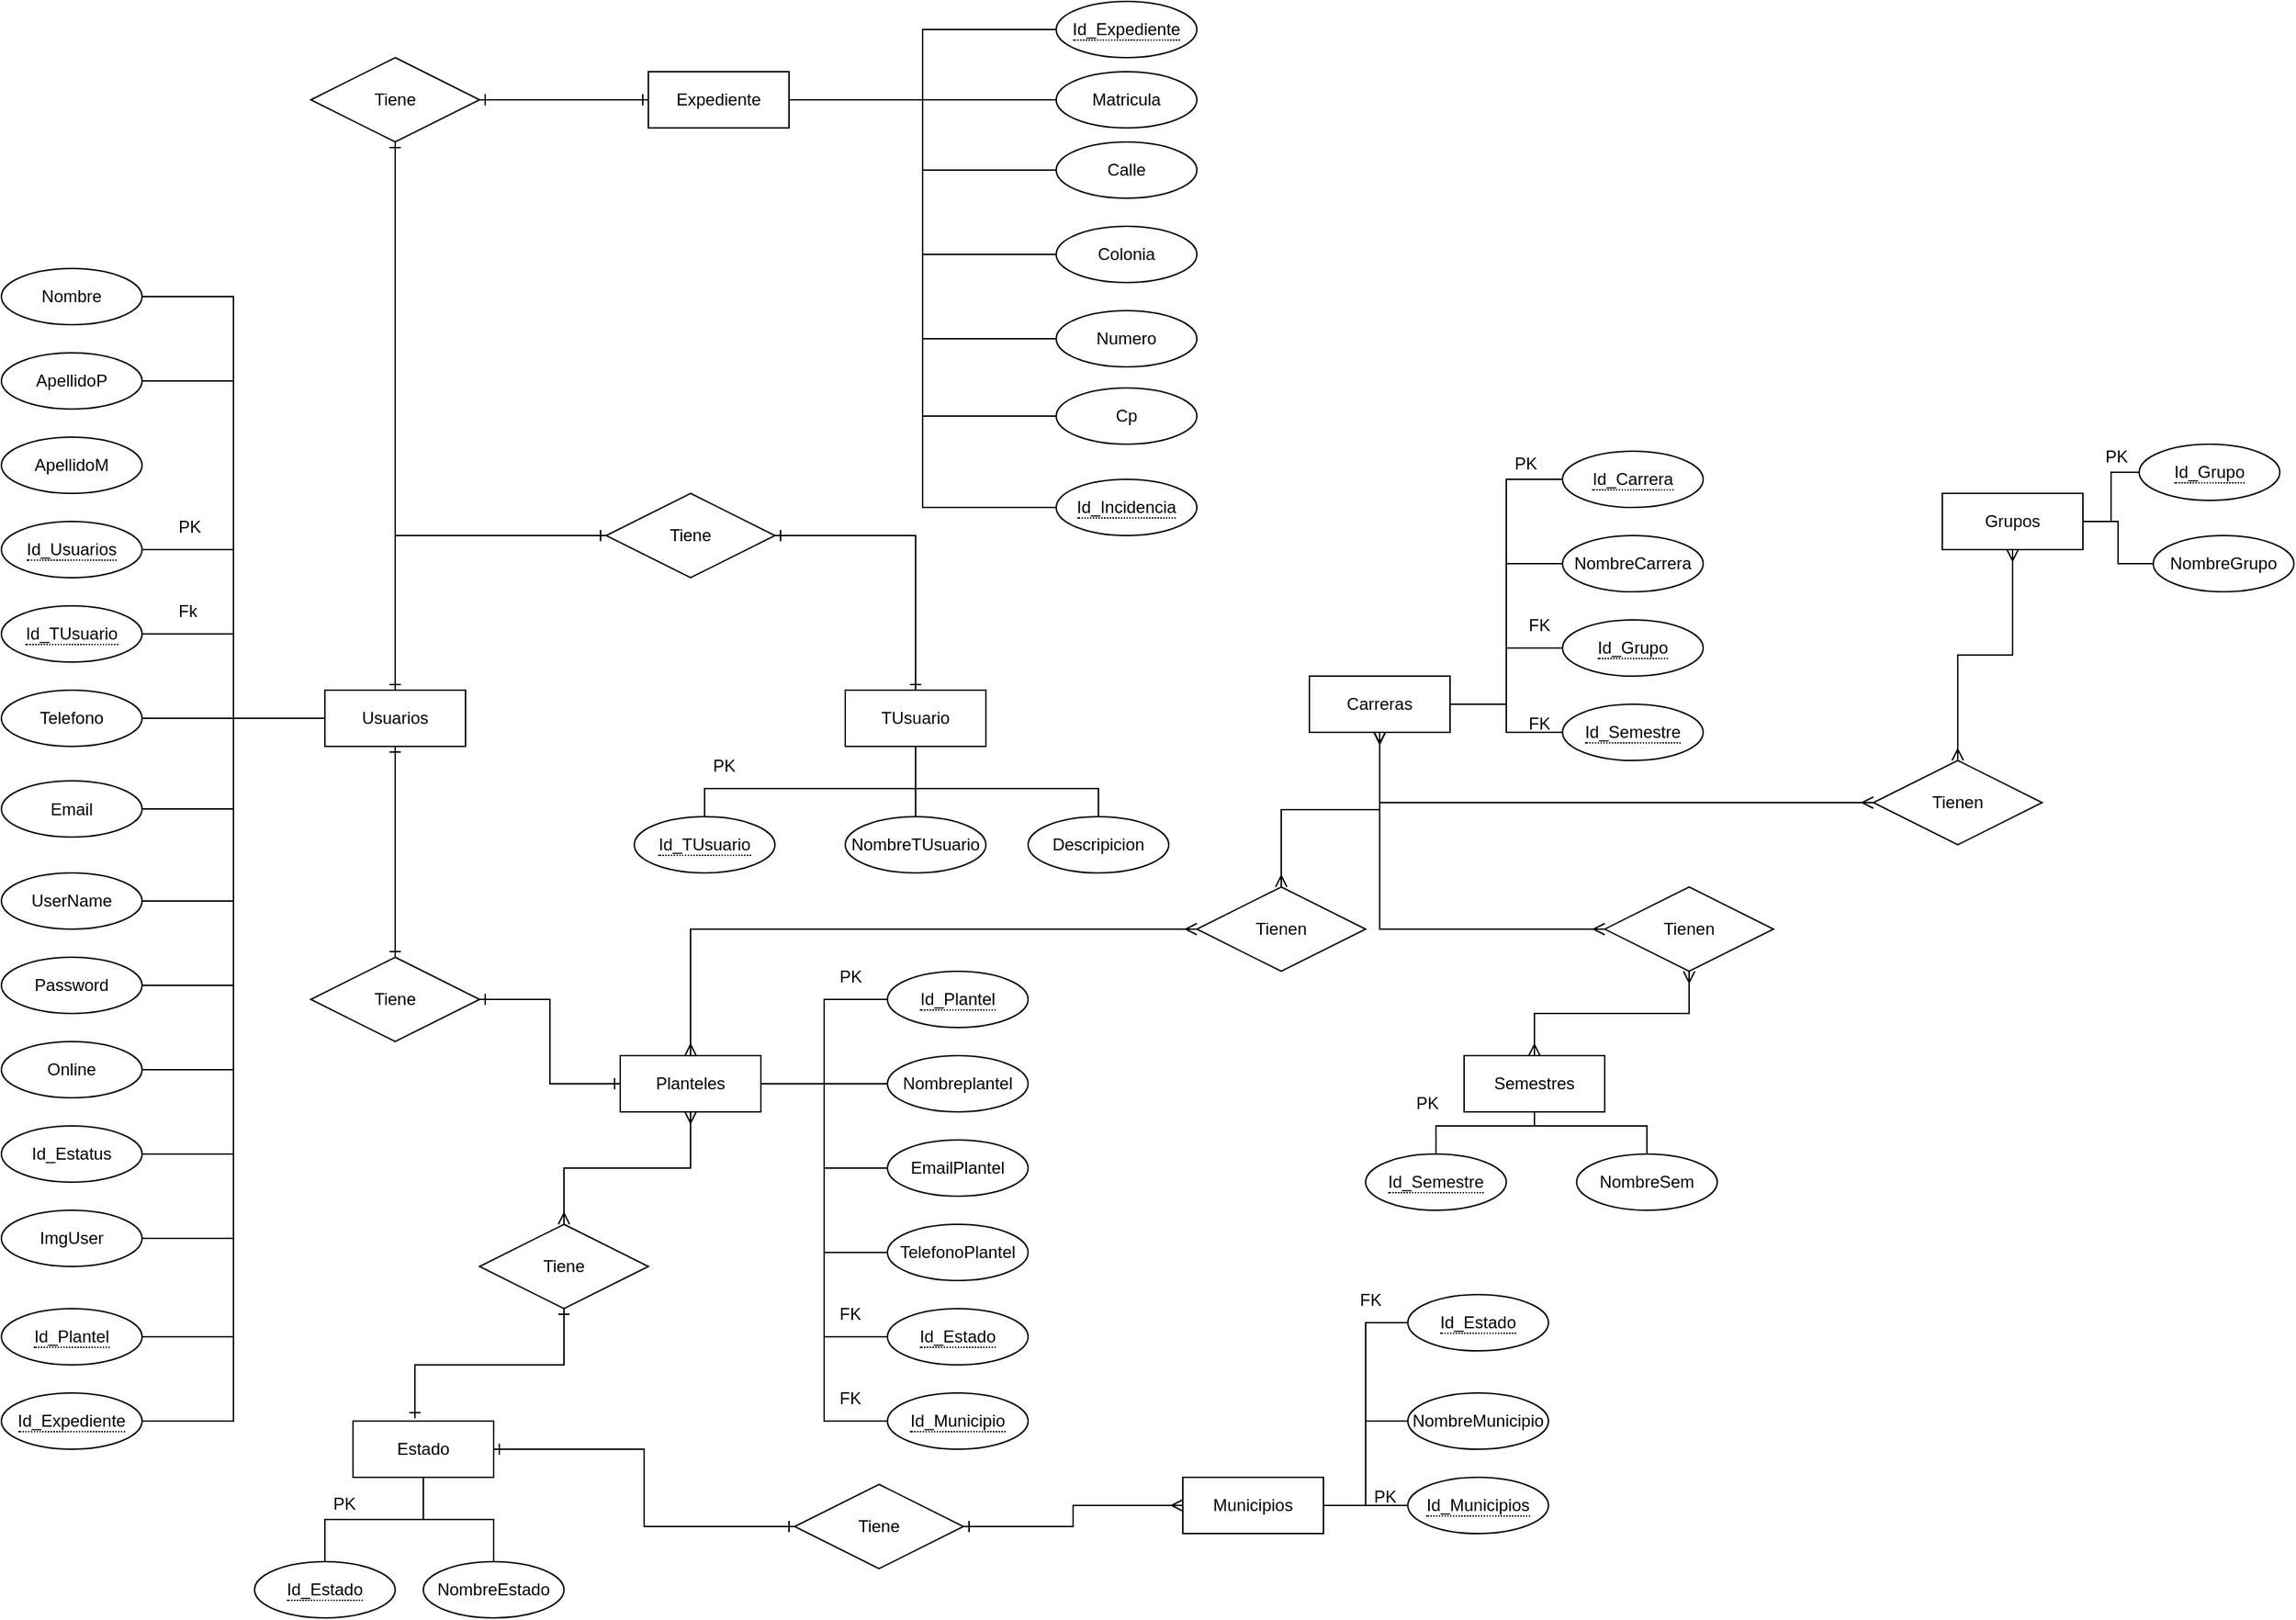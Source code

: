 <mxfile version="22.0.2" type="github">
  <diagram name="Página-1" id="DIDN5U538hsmvt93PT5t">
    <mxGraphModel dx="2261" dy="704" grid="1" gridSize="10" guides="1" tooltips="1" connect="1" arrows="1" fold="1" page="1" pageScale="1" pageWidth="827" pageHeight="1169" math="0" shadow="0">
      <root>
        <mxCell id="0" />
        <mxCell id="1" parent="0" />
        <mxCell id="MHyRO_CBDMnhwAzOUelk-1" value="Usuarios" style="whiteSpace=wrap;html=1;align=center;" vertex="1" parent="1">
          <mxGeometry x="80" y="500" width="100" height="40" as="geometry" />
        </mxCell>
        <mxCell id="MHyRO_CBDMnhwAzOUelk-15" style="edgeStyle=orthogonalEdgeStyle;rounded=0;orthogonalLoop=1;jettySize=auto;html=1;entryX=0;entryY=0.5;entryDx=0;entryDy=0;endArrow=none;endFill=0;" edge="1" parent="1" source="MHyRO_CBDMnhwAzOUelk-3" target="MHyRO_CBDMnhwAzOUelk-1">
          <mxGeometry relative="1" as="geometry" />
        </mxCell>
        <mxCell id="MHyRO_CBDMnhwAzOUelk-3" value="&lt;span style=&quot;border-bottom: 1px dotted&quot;&gt;Id_Usuarios&lt;/span&gt;" style="ellipse;whiteSpace=wrap;html=1;align=center;" vertex="1" parent="1">
          <mxGeometry x="-150" y="380" width="100" height="40" as="geometry" />
        </mxCell>
        <mxCell id="MHyRO_CBDMnhwAzOUelk-19" style="edgeStyle=orthogonalEdgeStyle;rounded=0;orthogonalLoop=1;jettySize=auto;html=1;entryX=0;entryY=0.5;entryDx=0;entryDy=0;endArrow=none;endFill=0;" edge="1" parent="1" source="MHyRO_CBDMnhwAzOUelk-4" target="MHyRO_CBDMnhwAzOUelk-1">
          <mxGeometry relative="1" as="geometry" />
        </mxCell>
        <mxCell id="MHyRO_CBDMnhwAzOUelk-4" value="Nombre" style="ellipse;whiteSpace=wrap;html=1;align=center;" vertex="1" parent="1">
          <mxGeometry x="-150" y="200" width="100" height="40" as="geometry" />
        </mxCell>
        <mxCell id="MHyRO_CBDMnhwAzOUelk-20" style="edgeStyle=orthogonalEdgeStyle;rounded=0;orthogonalLoop=1;jettySize=auto;html=1;entryX=0;entryY=0.5;entryDx=0;entryDy=0;endArrow=none;endFill=0;" edge="1" parent="1" source="MHyRO_CBDMnhwAzOUelk-5" target="MHyRO_CBDMnhwAzOUelk-1">
          <mxGeometry relative="1" as="geometry" />
        </mxCell>
        <mxCell id="MHyRO_CBDMnhwAzOUelk-5" value="ApellidoP" style="ellipse;whiteSpace=wrap;html=1;align=center;" vertex="1" parent="1">
          <mxGeometry x="-150" y="260" width="100" height="40" as="geometry" />
        </mxCell>
        <mxCell id="MHyRO_CBDMnhwAzOUelk-6" value="ApellidoM" style="ellipse;whiteSpace=wrap;html=1;align=center;" vertex="1" parent="1">
          <mxGeometry x="-150" y="320" width="100" height="40" as="geometry" />
        </mxCell>
        <mxCell id="MHyRO_CBDMnhwAzOUelk-17" style="edgeStyle=orthogonalEdgeStyle;rounded=0;orthogonalLoop=1;jettySize=auto;html=1;entryX=0;entryY=0.5;entryDx=0;entryDy=0;endArrow=none;endFill=0;" edge="1" parent="1" source="MHyRO_CBDMnhwAzOUelk-7" target="MHyRO_CBDMnhwAzOUelk-1">
          <mxGeometry relative="1" as="geometry" />
        </mxCell>
        <mxCell id="MHyRO_CBDMnhwAzOUelk-7" value="&lt;span style=&quot;border-bottom: 1px dotted&quot;&gt;Id_TUsuario&lt;/span&gt;" style="ellipse;whiteSpace=wrap;html=1;align=center;" vertex="1" parent="1">
          <mxGeometry x="-150" y="440" width="100" height="40" as="geometry" />
        </mxCell>
        <mxCell id="MHyRO_CBDMnhwAzOUelk-8" value="Telefono" style="ellipse;whiteSpace=wrap;html=1;align=center;" vertex="1" parent="1">
          <mxGeometry x="-150" y="500" width="100" height="40" as="geometry" />
        </mxCell>
        <mxCell id="MHyRO_CBDMnhwAzOUelk-22" style="edgeStyle=orthogonalEdgeStyle;rounded=0;orthogonalLoop=1;jettySize=auto;html=1;entryX=0;entryY=0.5;entryDx=0;entryDy=0;endArrow=none;endFill=0;" edge="1" parent="1" source="MHyRO_CBDMnhwAzOUelk-9" target="MHyRO_CBDMnhwAzOUelk-1">
          <mxGeometry relative="1" as="geometry" />
        </mxCell>
        <mxCell id="MHyRO_CBDMnhwAzOUelk-9" value="Email" style="ellipse;whiteSpace=wrap;html=1;align=center;" vertex="1" parent="1">
          <mxGeometry x="-150" y="564.5" width="100" height="40" as="geometry" />
        </mxCell>
        <mxCell id="MHyRO_CBDMnhwAzOUelk-24" style="edgeStyle=orthogonalEdgeStyle;rounded=0;orthogonalLoop=1;jettySize=auto;html=1;entryX=0;entryY=0.5;entryDx=0;entryDy=0;endArrow=none;endFill=0;" edge="1" parent="1" source="MHyRO_CBDMnhwAzOUelk-10" target="MHyRO_CBDMnhwAzOUelk-1">
          <mxGeometry relative="1" as="geometry" />
        </mxCell>
        <mxCell id="MHyRO_CBDMnhwAzOUelk-10" value="UserName" style="ellipse;whiteSpace=wrap;html=1;align=center;" vertex="1" parent="1">
          <mxGeometry x="-150" y="630" width="100" height="40" as="geometry" />
        </mxCell>
        <mxCell id="MHyRO_CBDMnhwAzOUelk-25" style="edgeStyle=orthogonalEdgeStyle;rounded=0;orthogonalLoop=1;jettySize=auto;html=1;entryX=0;entryY=0.5;entryDx=0;entryDy=0;endArrow=none;endFill=0;" edge="1" parent="1" source="MHyRO_CBDMnhwAzOUelk-11" target="MHyRO_CBDMnhwAzOUelk-1">
          <mxGeometry relative="1" as="geometry" />
        </mxCell>
        <mxCell id="MHyRO_CBDMnhwAzOUelk-11" value="Password" style="ellipse;whiteSpace=wrap;html=1;align=center;" vertex="1" parent="1">
          <mxGeometry x="-150" y="690" width="100" height="40" as="geometry" />
        </mxCell>
        <mxCell id="MHyRO_CBDMnhwAzOUelk-26" style="edgeStyle=orthogonalEdgeStyle;rounded=0;orthogonalLoop=1;jettySize=auto;html=1;entryX=0;entryY=0.5;entryDx=0;entryDy=0;endArrow=none;endFill=0;" edge="1" parent="1" source="MHyRO_CBDMnhwAzOUelk-12" target="MHyRO_CBDMnhwAzOUelk-1">
          <mxGeometry relative="1" as="geometry" />
        </mxCell>
        <mxCell id="MHyRO_CBDMnhwAzOUelk-12" value="Online" style="ellipse;whiteSpace=wrap;html=1;align=center;" vertex="1" parent="1">
          <mxGeometry x="-150" y="750" width="100" height="40" as="geometry" />
        </mxCell>
        <mxCell id="MHyRO_CBDMnhwAzOUelk-27" style="edgeStyle=orthogonalEdgeStyle;rounded=0;orthogonalLoop=1;jettySize=auto;html=1;entryX=0;entryY=0.5;entryDx=0;entryDy=0;endArrow=none;endFill=0;" edge="1" parent="1" source="MHyRO_CBDMnhwAzOUelk-13" target="MHyRO_CBDMnhwAzOUelk-1">
          <mxGeometry relative="1" as="geometry" />
        </mxCell>
        <mxCell id="MHyRO_CBDMnhwAzOUelk-13" value="Id_Estatus" style="ellipse;whiteSpace=wrap;html=1;align=center;" vertex="1" parent="1">
          <mxGeometry x="-150" y="810" width="100" height="40" as="geometry" />
        </mxCell>
        <mxCell id="MHyRO_CBDMnhwAzOUelk-29" style="edgeStyle=orthogonalEdgeStyle;rounded=0;orthogonalLoop=1;jettySize=auto;html=1;entryX=0;entryY=0.5;entryDx=0;entryDy=0;endArrow=none;endFill=0;" edge="1" parent="1" source="MHyRO_CBDMnhwAzOUelk-14" target="MHyRO_CBDMnhwAzOUelk-1">
          <mxGeometry relative="1" as="geometry" />
        </mxCell>
        <mxCell id="MHyRO_CBDMnhwAzOUelk-14" value="ImgUser" style="ellipse;whiteSpace=wrap;html=1;align=center;" vertex="1" parent="1">
          <mxGeometry x="-150" y="870" width="100" height="40" as="geometry" />
        </mxCell>
        <mxCell id="MHyRO_CBDMnhwAzOUelk-16" value="PK" style="text;strokeColor=none;fillColor=none;spacingLeft=4;spacingRight=4;overflow=hidden;rotatable=0;points=[[0,0.5],[1,0.5]];portConstraint=eastwest;fontSize=12;whiteSpace=wrap;html=1;" vertex="1" parent="1">
          <mxGeometry x="-30" y="370" width="40" height="30" as="geometry" />
        </mxCell>
        <mxCell id="MHyRO_CBDMnhwAzOUelk-18" value="Fk" style="text;strokeColor=none;fillColor=none;spacingLeft=4;spacingRight=4;overflow=hidden;rotatable=0;points=[[0,0.5],[1,0.5]];portConstraint=eastwest;fontSize=12;whiteSpace=wrap;html=1;" vertex="1" parent="1">
          <mxGeometry x="-30" y="430" width="40" height="30" as="geometry" />
        </mxCell>
        <mxCell id="MHyRO_CBDMnhwAzOUelk-21" style="edgeStyle=orthogonalEdgeStyle;rounded=0;orthogonalLoop=1;jettySize=auto;html=1;entryX=-0.06;entryY=0.5;entryDx=0;entryDy=0;entryPerimeter=0;endArrow=none;endFill=0;" edge="1" parent="1" source="MHyRO_CBDMnhwAzOUelk-8" target="MHyRO_CBDMnhwAzOUelk-1">
          <mxGeometry relative="1" as="geometry" />
        </mxCell>
        <mxCell id="MHyRO_CBDMnhwAzOUelk-30" value="TUsuario" style="whiteSpace=wrap;html=1;align=center;" vertex="1" parent="1">
          <mxGeometry x="450" y="500" width="100" height="40" as="geometry" />
        </mxCell>
        <mxCell id="MHyRO_CBDMnhwAzOUelk-36" style="edgeStyle=orthogonalEdgeStyle;rounded=0;orthogonalLoop=1;jettySize=auto;html=1;entryX=0.5;entryY=1;entryDx=0;entryDy=0;endArrow=none;endFill=0;" edge="1" parent="1" source="MHyRO_CBDMnhwAzOUelk-31" target="MHyRO_CBDMnhwAzOUelk-30">
          <mxGeometry relative="1" as="geometry">
            <Array as="points">
              <mxPoint x="350" y="570" />
              <mxPoint x="500" y="570" />
            </Array>
          </mxGeometry>
        </mxCell>
        <mxCell id="MHyRO_CBDMnhwAzOUelk-31" value="&lt;span style=&quot;border-bottom: 1px dotted&quot;&gt;Id_TUsuario&lt;/span&gt;" style="ellipse;whiteSpace=wrap;html=1;align=center;" vertex="1" parent="1">
          <mxGeometry x="300" y="590" width="100" height="40" as="geometry" />
        </mxCell>
        <mxCell id="MHyRO_CBDMnhwAzOUelk-37" style="edgeStyle=orthogonalEdgeStyle;rounded=0;orthogonalLoop=1;jettySize=auto;html=1;entryX=0.5;entryY=1;entryDx=0;entryDy=0;endArrow=none;endFill=0;" edge="1" parent="1" source="MHyRO_CBDMnhwAzOUelk-34" target="MHyRO_CBDMnhwAzOUelk-30">
          <mxGeometry relative="1" as="geometry" />
        </mxCell>
        <mxCell id="MHyRO_CBDMnhwAzOUelk-34" value="NombreTUsuario" style="ellipse;whiteSpace=wrap;html=1;align=center;" vertex="1" parent="1">
          <mxGeometry x="450" y="590" width="100" height="40" as="geometry" />
        </mxCell>
        <mxCell id="MHyRO_CBDMnhwAzOUelk-38" style="edgeStyle=orthogonalEdgeStyle;rounded=0;orthogonalLoop=1;jettySize=auto;html=1;entryX=0.5;entryY=1;entryDx=0;entryDy=0;endArrow=none;endFill=0;" edge="1" parent="1" source="MHyRO_CBDMnhwAzOUelk-35" target="MHyRO_CBDMnhwAzOUelk-30">
          <mxGeometry relative="1" as="geometry">
            <Array as="points">
              <mxPoint x="630" y="570" />
              <mxPoint x="500" y="570" />
            </Array>
          </mxGeometry>
        </mxCell>
        <mxCell id="MHyRO_CBDMnhwAzOUelk-35" value="Descripicion" style="ellipse;whiteSpace=wrap;html=1;align=center;" vertex="1" parent="1">
          <mxGeometry x="580" y="590" width="100" height="40" as="geometry" />
        </mxCell>
        <mxCell id="MHyRO_CBDMnhwAzOUelk-40" style="edgeStyle=orthogonalEdgeStyle;rounded=0;orthogonalLoop=1;jettySize=auto;html=1;entryX=0.5;entryY=0;entryDx=0;entryDy=0;endArrow=ERone;endFill=0;startArrow=ERone;startFill=0;" edge="1" parent="1" source="MHyRO_CBDMnhwAzOUelk-39" target="MHyRO_CBDMnhwAzOUelk-1">
          <mxGeometry relative="1" as="geometry" />
        </mxCell>
        <mxCell id="MHyRO_CBDMnhwAzOUelk-42" style="edgeStyle=orthogonalEdgeStyle;rounded=0;orthogonalLoop=1;jettySize=auto;html=1;entryX=0.5;entryY=0;entryDx=0;entryDy=0;endArrow=ERone;endFill=0;startArrow=ERone;startFill=0;" edge="1" parent="1" source="MHyRO_CBDMnhwAzOUelk-39" target="MHyRO_CBDMnhwAzOUelk-30">
          <mxGeometry relative="1" as="geometry" />
        </mxCell>
        <mxCell id="MHyRO_CBDMnhwAzOUelk-39" value="Tiene" style="shape=rhombus;perimeter=rhombusPerimeter;whiteSpace=wrap;html=1;align=center;" vertex="1" parent="1">
          <mxGeometry x="280" y="360" width="120" height="60" as="geometry" />
        </mxCell>
        <mxCell id="MHyRO_CBDMnhwAzOUelk-45" style="edgeStyle=orthogonalEdgeStyle;rounded=0;orthogonalLoop=1;jettySize=auto;html=1;entryX=0;entryY=0.5;entryDx=0;entryDy=0;endArrow=none;endFill=0;" edge="1" parent="1" source="MHyRO_CBDMnhwAzOUelk-44" target="MHyRO_CBDMnhwAzOUelk-1">
          <mxGeometry relative="1" as="geometry" />
        </mxCell>
        <mxCell id="MHyRO_CBDMnhwAzOUelk-44" value="&lt;span style=&quot;border-bottom: 1px dotted&quot;&gt;Id_Plantel&lt;/span&gt;" style="ellipse;whiteSpace=wrap;html=1;align=center;" vertex="1" parent="1">
          <mxGeometry x="-150" y="940" width="100" height="40" as="geometry" />
        </mxCell>
        <mxCell id="MHyRO_CBDMnhwAzOUelk-46" value="Planteles" style="whiteSpace=wrap;html=1;align=center;" vertex="1" parent="1">
          <mxGeometry x="290" y="760" width="100" height="40" as="geometry" />
        </mxCell>
        <mxCell id="MHyRO_CBDMnhwAzOUelk-53" style="edgeStyle=orthogonalEdgeStyle;rounded=0;orthogonalLoop=1;jettySize=auto;html=1;entryX=1;entryY=0.5;entryDx=0;entryDy=0;endArrow=none;endFill=0;" edge="1" parent="1" source="MHyRO_CBDMnhwAzOUelk-47" target="MHyRO_CBDMnhwAzOUelk-46">
          <mxGeometry relative="1" as="geometry" />
        </mxCell>
        <mxCell id="MHyRO_CBDMnhwAzOUelk-47" value="&lt;span style=&quot;border-bottom: 1px dotted&quot;&gt;Id_Plantel&lt;/span&gt;" style="ellipse;whiteSpace=wrap;html=1;align=center;" vertex="1" parent="1">
          <mxGeometry x="480" y="700" width="100" height="40" as="geometry" />
        </mxCell>
        <mxCell id="MHyRO_CBDMnhwAzOUelk-55" style="edgeStyle=orthogonalEdgeStyle;rounded=0;orthogonalLoop=1;jettySize=auto;html=1;endArrow=none;endFill=0;" edge="1" parent="1" source="MHyRO_CBDMnhwAzOUelk-48">
          <mxGeometry relative="1" as="geometry">
            <mxPoint x="390" y="780" as="targetPoint" />
          </mxGeometry>
        </mxCell>
        <mxCell id="MHyRO_CBDMnhwAzOUelk-48" value="Nombreplantel" style="ellipse;whiteSpace=wrap;html=1;align=center;" vertex="1" parent="1">
          <mxGeometry x="480" y="760" width="100" height="40" as="geometry" />
        </mxCell>
        <mxCell id="MHyRO_CBDMnhwAzOUelk-56" style="edgeStyle=orthogonalEdgeStyle;rounded=0;orthogonalLoop=1;jettySize=auto;html=1;entryX=1;entryY=0.5;entryDx=0;entryDy=0;endArrow=none;endFill=0;" edge="1" parent="1" source="MHyRO_CBDMnhwAzOUelk-49" target="MHyRO_CBDMnhwAzOUelk-46">
          <mxGeometry relative="1" as="geometry" />
        </mxCell>
        <mxCell id="MHyRO_CBDMnhwAzOUelk-49" value="EmailPlantel" style="ellipse;whiteSpace=wrap;html=1;align=center;" vertex="1" parent="1">
          <mxGeometry x="480" y="820" width="100" height="40" as="geometry" />
        </mxCell>
        <mxCell id="MHyRO_CBDMnhwAzOUelk-57" style="edgeStyle=orthogonalEdgeStyle;rounded=0;orthogonalLoop=1;jettySize=auto;html=1;entryX=1;entryY=0.5;entryDx=0;entryDy=0;endArrow=none;endFill=0;" edge="1" parent="1" source="MHyRO_CBDMnhwAzOUelk-50" target="MHyRO_CBDMnhwAzOUelk-46">
          <mxGeometry relative="1" as="geometry" />
        </mxCell>
        <mxCell id="MHyRO_CBDMnhwAzOUelk-50" value="TelefonoPlantel" style="ellipse;whiteSpace=wrap;html=1;align=center;" vertex="1" parent="1">
          <mxGeometry x="480" y="880" width="100" height="40" as="geometry" />
        </mxCell>
        <mxCell id="MHyRO_CBDMnhwAzOUelk-58" style="edgeStyle=orthogonalEdgeStyle;rounded=0;orthogonalLoop=1;jettySize=auto;html=1;entryX=1;entryY=0.5;entryDx=0;entryDy=0;endArrow=none;endFill=0;" edge="1" parent="1" source="MHyRO_CBDMnhwAzOUelk-51" target="MHyRO_CBDMnhwAzOUelk-46">
          <mxGeometry relative="1" as="geometry" />
        </mxCell>
        <mxCell id="MHyRO_CBDMnhwAzOUelk-51" value="&lt;span style=&quot;border-bottom: 1px dotted&quot;&gt;Id_Estado&lt;/span&gt;" style="ellipse;whiteSpace=wrap;html=1;align=center;" vertex="1" parent="1">
          <mxGeometry x="480" y="940" width="100" height="40" as="geometry" />
        </mxCell>
        <mxCell id="MHyRO_CBDMnhwAzOUelk-60" style="edgeStyle=orthogonalEdgeStyle;rounded=0;orthogonalLoop=1;jettySize=auto;html=1;entryX=1;entryY=0.5;entryDx=0;entryDy=0;endArrow=none;endFill=0;" edge="1" parent="1" source="MHyRO_CBDMnhwAzOUelk-52" target="MHyRO_CBDMnhwAzOUelk-46">
          <mxGeometry relative="1" as="geometry" />
        </mxCell>
        <mxCell id="MHyRO_CBDMnhwAzOUelk-52" value="&lt;span style=&quot;border-bottom: 1px dotted&quot;&gt;Id_Municipio&lt;/span&gt;" style="ellipse;whiteSpace=wrap;html=1;align=center;" vertex="1" parent="1">
          <mxGeometry x="480" y="1000" width="100" height="40" as="geometry" />
        </mxCell>
        <mxCell id="MHyRO_CBDMnhwAzOUelk-54" value="PK" style="text;strokeColor=none;fillColor=none;spacingLeft=4;spacingRight=4;overflow=hidden;rotatable=0;points=[[0,0.5],[1,0.5]];portConstraint=eastwest;fontSize=12;whiteSpace=wrap;html=1;" vertex="1" parent="1">
          <mxGeometry x="440" y="690" width="40" height="30" as="geometry" />
        </mxCell>
        <mxCell id="MHyRO_CBDMnhwAzOUelk-59" value="FK" style="text;strokeColor=none;fillColor=none;spacingLeft=4;spacingRight=4;overflow=hidden;rotatable=0;points=[[0,0.5],[1,0.5]];portConstraint=eastwest;fontSize=12;whiteSpace=wrap;html=1;" vertex="1" parent="1">
          <mxGeometry x="440" y="930" width="40" height="30" as="geometry" />
        </mxCell>
        <mxCell id="MHyRO_CBDMnhwAzOUelk-61" value="FK" style="text;strokeColor=none;fillColor=none;spacingLeft=4;spacingRight=4;overflow=hidden;rotatable=0;points=[[0,0.5],[1,0.5]];portConstraint=eastwest;fontSize=12;whiteSpace=wrap;html=1;" vertex="1" parent="1">
          <mxGeometry x="440" y="990" width="40" height="30" as="geometry" />
        </mxCell>
        <mxCell id="MHyRO_CBDMnhwAzOUelk-62" value="PK" style="text;strokeColor=none;fillColor=none;spacingLeft=4;spacingRight=4;overflow=hidden;rotatable=0;points=[[0,0.5],[1,0.5]];portConstraint=eastwest;fontSize=12;whiteSpace=wrap;html=1;" vertex="1" parent="1">
          <mxGeometry x="350" y="540" width="40" height="30" as="geometry" />
        </mxCell>
        <mxCell id="MHyRO_CBDMnhwAzOUelk-64" style="edgeStyle=orthogonalEdgeStyle;rounded=0;orthogonalLoop=1;jettySize=auto;html=1;entryX=0.5;entryY=1;entryDx=0;entryDy=0;endArrow=ERone;endFill=0;startArrow=ERone;startFill=0;" edge="1" parent="1" source="MHyRO_CBDMnhwAzOUelk-63" target="MHyRO_CBDMnhwAzOUelk-1">
          <mxGeometry relative="1" as="geometry">
            <Array as="points">
              <mxPoint x="130" y="610" />
              <mxPoint x="130" y="610" />
            </Array>
          </mxGeometry>
        </mxCell>
        <mxCell id="MHyRO_CBDMnhwAzOUelk-65" style="edgeStyle=orthogonalEdgeStyle;rounded=0;orthogonalLoop=1;jettySize=auto;html=1;entryX=0;entryY=0.5;entryDx=0;entryDy=0;endArrow=ERone;endFill=0;startArrow=ERone;startFill=0;" edge="1" parent="1" source="MHyRO_CBDMnhwAzOUelk-63" target="MHyRO_CBDMnhwAzOUelk-46">
          <mxGeometry relative="1" as="geometry" />
        </mxCell>
        <mxCell id="MHyRO_CBDMnhwAzOUelk-63" value="Tiene" style="shape=rhombus;perimeter=rhombusPerimeter;whiteSpace=wrap;html=1;align=center;" vertex="1" parent="1">
          <mxGeometry x="70" y="690" width="120" height="60" as="geometry" />
        </mxCell>
        <mxCell id="MHyRO_CBDMnhwAzOUelk-66" value="Estado" style="whiteSpace=wrap;html=1;align=center;" vertex="1" parent="1">
          <mxGeometry x="100" y="1020" width="100" height="40" as="geometry" />
        </mxCell>
        <mxCell id="MHyRO_CBDMnhwAzOUelk-67" value="&lt;span style=&quot;border-bottom: 1px dotted&quot;&gt;Id_Estado&lt;/span&gt;" style="ellipse;whiteSpace=wrap;html=1;align=center;" vertex="1" parent="1">
          <mxGeometry x="30" y="1120" width="100" height="40" as="geometry" />
        </mxCell>
        <mxCell id="MHyRO_CBDMnhwAzOUelk-70" style="edgeStyle=orthogonalEdgeStyle;rounded=0;orthogonalLoop=1;jettySize=auto;html=1;exitX=0.5;exitY=0;exitDx=0;exitDy=0;entryX=0.5;entryY=1;entryDx=0;entryDy=0;endArrow=none;endFill=0;" edge="1" parent="1" source="MHyRO_CBDMnhwAzOUelk-68" target="MHyRO_CBDMnhwAzOUelk-66">
          <mxGeometry relative="1" as="geometry" />
        </mxCell>
        <mxCell id="MHyRO_CBDMnhwAzOUelk-68" value="NombreEstado" style="ellipse;whiteSpace=wrap;html=1;align=center;" vertex="1" parent="1">
          <mxGeometry x="150" y="1120" width="100" height="40" as="geometry" />
        </mxCell>
        <mxCell id="MHyRO_CBDMnhwAzOUelk-69" style="edgeStyle=orthogonalEdgeStyle;rounded=0;orthogonalLoop=1;jettySize=auto;html=1;entryX=0.5;entryY=1.25;entryDx=0;entryDy=0;entryPerimeter=0;endArrow=none;endFill=0;" edge="1" parent="1" source="MHyRO_CBDMnhwAzOUelk-67" target="MHyRO_CBDMnhwAzOUelk-66">
          <mxGeometry relative="1" as="geometry" />
        </mxCell>
        <mxCell id="MHyRO_CBDMnhwAzOUelk-73" style="edgeStyle=orthogonalEdgeStyle;rounded=0;orthogonalLoop=1;jettySize=auto;html=1;entryX=0.5;entryY=1;entryDx=0;entryDy=0;endArrow=ERmany;endFill=0;startArrow=ERmany;startFill=0;" edge="1" parent="1" source="MHyRO_CBDMnhwAzOUelk-71" target="MHyRO_CBDMnhwAzOUelk-46">
          <mxGeometry relative="1" as="geometry" />
        </mxCell>
        <mxCell id="MHyRO_CBDMnhwAzOUelk-71" value="Tiene" style="shape=rhombus;perimeter=rhombusPerimeter;whiteSpace=wrap;html=1;align=center;" vertex="1" parent="1">
          <mxGeometry x="190" y="880" width="120" height="60" as="geometry" />
        </mxCell>
        <mxCell id="MHyRO_CBDMnhwAzOUelk-72" style="edgeStyle=orthogonalEdgeStyle;rounded=0;orthogonalLoop=1;jettySize=auto;html=1;entryX=0.44;entryY=-0.05;entryDx=0;entryDy=0;entryPerimeter=0;endArrow=ERone;endFill=0;startArrow=ERone;startFill=0;" edge="1" parent="1" source="MHyRO_CBDMnhwAzOUelk-71" target="MHyRO_CBDMnhwAzOUelk-66">
          <mxGeometry relative="1" as="geometry" />
        </mxCell>
        <mxCell id="MHyRO_CBDMnhwAzOUelk-74" value="Municipios" style="whiteSpace=wrap;html=1;align=center;" vertex="1" parent="1">
          <mxGeometry x="690" y="1060" width="100" height="40" as="geometry" />
        </mxCell>
        <mxCell id="MHyRO_CBDMnhwAzOUelk-79" style="edgeStyle=orthogonalEdgeStyle;rounded=0;orthogonalLoop=1;jettySize=auto;html=1;entryX=1;entryY=0.5;entryDx=0;entryDy=0;endArrow=none;endFill=0;" edge="1" parent="1" source="MHyRO_CBDMnhwAzOUelk-75" target="MHyRO_CBDMnhwAzOUelk-74">
          <mxGeometry relative="1" as="geometry" />
        </mxCell>
        <mxCell id="MHyRO_CBDMnhwAzOUelk-75" value="&lt;span style=&quot;border-bottom: 1px dotted&quot;&gt;Id_Municipios&lt;/span&gt;" style="ellipse;whiteSpace=wrap;html=1;align=center;" vertex="1" parent="1">
          <mxGeometry x="850" y="1060" width="100" height="40" as="geometry" />
        </mxCell>
        <mxCell id="MHyRO_CBDMnhwAzOUelk-76" value="PK" style="text;strokeColor=none;fillColor=none;spacingLeft=4;spacingRight=4;overflow=hidden;rotatable=0;points=[[0,0.5],[1,0.5]];portConstraint=eastwest;fontSize=12;whiteSpace=wrap;html=1;" vertex="1" parent="1">
          <mxGeometry x="80" y="1065" width="40" height="30" as="geometry" />
        </mxCell>
        <mxCell id="MHyRO_CBDMnhwAzOUelk-81" style="edgeStyle=orthogonalEdgeStyle;rounded=0;orthogonalLoop=1;jettySize=auto;html=1;entryX=1;entryY=0.5;entryDx=0;entryDy=0;endArrow=none;endFill=0;" edge="1" parent="1" source="MHyRO_CBDMnhwAzOUelk-77" target="MHyRO_CBDMnhwAzOUelk-74">
          <mxGeometry relative="1" as="geometry" />
        </mxCell>
        <mxCell id="MHyRO_CBDMnhwAzOUelk-77" value="&lt;span style=&quot;border-bottom: 1px dotted&quot;&gt;Id_Estado&lt;/span&gt;" style="ellipse;whiteSpace=wrap;html=1;align=center;" vertex="1" parent="1">
          <mxGeometry x="850" y="930" width="100" height="40" as="geometry" />
        </mxCell>
        <mxCell id="MHyRO_CBDMnhwAzOUelk-80" style="edgeStyle=orthogonalEdgeStyle;rounded=0;orthogonalLoop=1;jettySize=auto;html=1;entryX=1;entryY=0.5;entryDx=0;entryDy=0;endArrow=none;endFill=0;" edge="1" parent="1" source="MHyRO_CBDMnhwAzOUelk-78" target="MHyRO_CBDMnhwAzOUelk-74">
          <mxGeometry relative="1" as="geometry" />
        </mxCell>
        <mxCell id="MHyRO_CBDMnhwAzOUelk-78" value="NombreMunicipio" style="ellipse;whiteSpace=wrap;html=1;align=center;" vertex="1" parent="1">
          <mxGeometry x="850" y="1000" width="100" height="40" as="geometry" />
        </mxCell>
        <mxCell id="MHyRO_CBDMnhwAzOUelk-82" value="PK" style="text;strokeColor=none;fillColor=none;spacingLeft=4;spacingRight=4;overflow=hidden;rotatable=0;points=[[0,0.5],[1,0.5]];portConstraint=eastwest;fontSize=12;whiteSpace=wrap;html=1;" vertex="1" parent="1">
          <mxGeometry x="820" y="1060" width="40" height="30" as="geometry" />
        </mxCell>
        <mxCell id="MHyRO_CBDMnhwAzOUelk-83" value="FK" style="text;strokeColor=none;fillColor=none;spacingLeft=4;spacingRight=4;overflow=hidden;rotatable=0;points=[[0,0.5],[1,0.5]];portConstraint=eastwest;fontSize=12;whiteSpace=wrap;html=1;" vertex="1" parent="1">
          <mxGeometry x="810" y="920" width="40" height="30" as="geometry" />
        </mxCell>
        <mxCell id="MHyRO_CBDMnhwAzOUelk-85" style="edgeStyle=orthogonalEdgeStyle;rounded=0;orthogonalLoop=1;jettySize=auto;html=1;entryX=1;entryY=0.5;entryDx=0;entryDy=0;endArrow=ERone;endFill=0;startArrow=ERone;startFill=0;" edge="1" parent="1" source="MHyRO_CBDMnhwAzOUelk-84" target="MHyRO_CBDMnhwAzOUelk-66">
          <mxGeometry relative="1" as="geometry" />
        </mxCell>
        <mxCell id="MHyRO_CBDMnhwAzOUelk-86" style="edgeStyle=orthogonalEdgeStyle;rounded=0;orthogonalLoop=1;jettySize=auto;html=1;entryX=0;entryY=0.5;entryDx=0;entryDy=0;endArrow=ERmany;endFill=0;startArrow=ERone;startFill=0;" edge="1" parent="1" source="MHyRO_CBDMnhwAzOUelk-84" target="MHyRO_CBDMnhwAzOUelk-74">
          <mxGeometry relative="1" as="geometry" />
        </mxCell>
        <mxCell id="MHyRO_CBDMnhwAzOUelk-84" value="Tiene" style="shape=rhombus;perimeter=rhombusPerimeter;whiteSpace=wrap;html=1;align=center;" vertex="1" parent="1">
          <mxGeometry x="414" y="1065" width="120" height="60" as="geometry" />
        </mxCell>
        <mxCell id="MHyRO_CBDMnhwAzOUelk-87" value="Carreras" style="whiteSpace=wrap;html=1;align=center;" vertex="1" parent="1">
          <mxGeometry x="780" y="490" width="100" height="40" as="geometry" />
        </mxCell>
        <mxCell id="MHyRO_CBDMnhwAzOUelk-93" style="edgeStyle=orthogonalEdgeStyle;rounded=0;orthogonalLoop=1;jettySize=auto;html=1;entryX=1;entryY=0.5;entryDx=0;entryDy=0;endArrow=none;endFill=0;" edge="1" parent="1" source="MHyRO_CBDMnhwAzOUelk-88" target="MHyRO_CBDMnhwAzOUelk-87">
          <mxGeometry relative="1" as="geometry" />
        </mxCell>
        <mxCell id="MHyRO_CBDMnhwAzOUelk-88" value="&lt;span style=&quot;border-bottom: 1px dotted&quot;&gt;Id_Carrera&lt;/span&gt;" style="ellipse;whiteSpace=wrap;html=1;align=center;" vertex="1" parent="1">
          <mxGeometry x="960" y="330" width="100" height="40" as="geometry" />
        </mxCell>
        <mxCell id="MHyRO_CBDMnhwAzOUelk-94" style="edgeStyle=orthogonalEdgeStyle;rounded=0;orthogonalLoop=1;jettySize=auto;html=1;entryX=1;entryY=0.5;entryDx=0;entryDy=0;endArrow=none;endFill=0;" edge="1" parent="1" source="MHyRO_CBDMnhwAzOUelk-89" target="MHyRO_CBDMnhwAzOUelk-87">
          <mxGeometry relative="1" as="geometry" />
        </mxCell>
        <mxCell id="MHyRO_CBDMnhwAzOUelk-89" value="NombreCarrera" style="ellipse;whiteSpace=wrap;html=1;align=center;" vertex="1" parent="1">
          <mxGeometry x="960" y="390" width="100" height="40" as="geometry" />
        </mxCell>
        <mxCell id="MHyRO_CBDMnhwAzOUelk-96" style="edgeStyle=orthogonalEdgeStyle;rounded=0;orthogonalLoop=1;jettySize=auto;html=1;entryX=1;entryY=0.5;entryDx=0;entryDy=0;endArrow=none;endFill=0;" edge="1" parent="1" source="MHyRO_CBDMnhwAzOUelk-91" target="MHyRO_CBDMnhwAzOUelk-87">
          <mxGeometry relative="1" as="geometry" />
        </mxCell>
        <mxCell id="MHyRO_CBDMnhwAzOUelk-91" value="&lt;span style=&quot;border-bottom: 1px dotted&quot;&gt;Id_Grupo&lt;/span&gt;" style="ellipse;whiteSpace=wrap;html=1;align=center;" vertex="1" parent="1">
          <mxGeometry x="960" y="450" width="100" height="40" as="geometry" />
        </mxCell>
        <mxCell id="MHyRO_CBDMnhwAzOUelk-97" style="edgeStyle=orthogonalEdgeStyle;rounded=0;orthogonalLoop=1;jettySize=auto;html=1;entryX=1;entryY=0.5;entryDx=0;entryDy=0;endArrow=none;endFill=0;" edge="1" parent="1" source="MHyRO_CBDMnhwAzOUelk-92" target="MHyRO_CBDMnhwAzOUelk-87">
          <mxGeometry relative="1" as="geometry" />
        </mxCell>
        <mxCell id="MHyRO_CBDMnhwAzOUelk-92" value="&lt;span style=&quot;border-bottom: 1px dotted&quot;&gt;Id_Semestre&lt;/span&gt;" style="ellipse;whiteSpace=wrap;html=1;align=center;" vertex="1" parent="1">
          <mxGeometry x="960" y="510" width="100" height="40" as="geometry" />
        </mxCell>
        <mxCell id="MHyRO_CBDMnhwAzOUelk-98" value="PK" style="text;strokeColor=none;fillColor=none;spacingLeft=4;spacingRight=4;overflow=hidden;rotatable=0;points=[[0,0.5],[1,0.5]];portConstraint=eastwest;fontSize=12;whiteSpace=wrap;html=1;" vertex="1" parent="1">
          <mxGeometry x="920" y="325" width="40" height="30" as="geometry" />
        </mxCell>
        <mxCell id="MHyRO_CBDMnhwAzOUelk-99" value="FK" style="text;strokeColor=none;fillColor=none;spacingLeft=4;spacingRight=4;overflow=hidden;rotatable=0;points=[[0,0.5],[1,0.5]];portConstraint=eastwest;fontSize=12;whiteSpace=wrap;html=1;" vertex="1" parent="1">
          <mxGeometry x="930" y="510" width="40" height="30" as="geometry" />
        </mxCell>
        <mxCell id="MHyRO_CBDMnhwAzOUelk-100" value="FK" style="text;strokeColor=none;fillColor=none;spacingLeft=4;spacingRight=4;overflow=hidden;rotatable=0;points=[[0,0.5],[1,0.5]];portConstraint=eastwest;fontSize=12;whiteSpace=wrap;html=1;" vertex="1" parent="1">
          <mxGeometry x="930" y="440" width="40" height="30" as="geometry" />
        </mxCell>
        <mxCell id="MHyRO_CBDMnhwAzOUelk-107" style="edgeStyle=orthogonalEdgeStyle;rounded=0;orthogonalLoop=1;jettySize=auto;html=1;entryX=0.5;entryY=0;entryDx=0;entryDy=0;endArrow=ERmany;endFill=0;startArrow=ERmany;startFill=0;" edge="1" parent="1" source="MHyRO_CBDMnhwAzOUelk-101" target="MHyRO_CBDMnhwAzOUelk-46">
          <mxGeometry relative="1" as="geometry" />
        </mxCell>
        <mxCell id="MHyRO_CBDMnhwAzOUelk-108" style="edgeStyle=orthogonalEdgeStyle;rounded=0;orthogonalLoop=1;jettySize=auto;html=1;entryX=0.5;entryY=1;entryDx=0;entryDy=0;endArrow=ERmany;endFill=0;startArrow=ERmany;startFill=0;" edge="1" parent="1" source="MHyRO_CBDMnhwAzOUelk-101" target="MHyRO_CBDMnhwAzOUelk-87">
          <mxGeometry relative="1" as="geometry" />
        </mxCell>
        <mxCell id="MHyRO_CBDMnhwAzOUelk-101" value="Tienen" style="shape=rhombus;perimeter=rhombusPerimeter;whiteSpace=wrap;html=1;align=center;" vertex="1" parent="1">
          <mxGeometry x="700" y="640" width="120" height="60" as="geometry" />
        </mxCell>
        <mxCell id="MHyRO_CBDMnhwAzOUelk-109" value="Semestres" style="whiteSpace=wrap;html=1;align=center;" vertex="1" parent="1">
          <mxGeometry x="890" y="760" width="100" height="40" as="geometry" />
        </mxCell>
        <mxCell id="MHyRO_CBDMnhwAzOUelk-112" style="edgeStyle=orthogonalEdgeStyle;rounded=0;orthogonalLoop=1;jettySize=auto;html=1;entryX=0.5;entryY=1;entryDx=0;entryDy=0;endArrow=none;endFill=0;" edge="1" parent="1" source="MHyRO_CBDMnhwAzOUelk-110" target="MHyRO_CBDMnhwAzOUelk-109">
          <mxGeometry relative="1" as="geometry" />
        </mxCell>
        <mxCell id="MHyRO_CBDMnhwAzOUelk-110" value="&lt;span style=&quot;border-bottom: 1px dotted&quot;&gt;Id_Semestre&lt;/span&gt;" style="ellipse;whiteSpace=wrap;html=1;align=center;" vertex="1" parent="1">
          <mxGeometry x="820" y="830" width="100" height="40" as="geometry" />
        </mxCell>
        <mxCell id="MHyRO_CBDMnhwAzOUelk-113" style="edgeStyle=orthogonalEdgeStyle;rounded=0;orthogonalLoop=1;jettySize=auto;html=1;entryX=0.5;entryY=1;entryDx=0;entryDy=0;endArrow=none;endFill=0;" edge="1" parent="1" source="MHyRO_CBDMnhwAzOUelk-111" target="MHyRO_CBDMnhwAzOUelk-109">
          <mxGeometry relative="1" as="geometry">
            <Array as="points">
              <mxPoint x="1020" y="810" />
              <mxPoint x="940" y="810" />
            </Array>
          </mxGeometry>
        </mxCell>
        <mxCell id="MHyRO_CBDMnhwAzOUelk-111" value="NombreSem" style="ellipse;whiteSpace=wrap;html=1;align=center;" vertex="1" parent="1">
          <mxGeometry x="970" y="830" width="100" height="40" as="geometry" />
        </mxCell>
        <mxCell id="MHyRO_CBDMnhwAzOUelk-114" value="PK" style="text;strokeColor=none;fillColor=none;spacingLeft=4;spacingRight=4;overflow=hidden;rotatable=0;points=[[0,0.5],[1,0.5]];portConstraint=eastwest;fontSize=12;whiteSpace=wrap;html=1;" vertex="1" parent="1">
          <mxGeometry x="850" y="780" width="40" height="30" as="geometry" />
        </mxCell>
        <mxCell id="MHyRO_CBDMnhwAzOUelk-116" style="edgeStyle=orthogonalEdgeStyle;rounded=0;orthogonalLoop=1;jettySize=auto;html=1;entryX=0.5;entryY=1;entryDx=0;entryDy=0;endArrow=ERmany;endFill=0;startArrow=ERmany;startFill=0;" edge="1" parent="1" source="MHyRO_CBDMnhwAzOUelk-115" target="MHyRO_CBDMnhwAzOUelk-87">
          <mxGeometry relative="1" as="geometry">
            <Array as="points">
              <mxPoint x="830" y="670" />
            </Array>
          </mxGeometry>
        </mxCell>
        <mxCell id="MHyRO_CBDMnhwAzOUelk-117" style="edgeStyle=orthogonalEdgeStyle;rounded=0;orthogonalLoop=1;jettySize=auto;html=1;entryX=0.5;entryY=0;entryDx=0;entryDy=0;endArrow=ERmany;endFill=0;startArrow=ERmany;startFill=0;" edge="1" parent="1" source="MHyRO_CBDMnhwAzOUelk-115" target="MHyRO_CBDMnhwAzOUelk-109">
          <mxGeometry relative="1" as="geometry" />
        </mxCell>
        <mxCell id="MHyRO_CBDMnhwAzOUelk-115" value="Tienen" style="shape=rhombus;perimeter=rhombusPerimeter;whiteSpace=wrap;html=1;align=center;" vertex="1" parent="1">
          <mxGeometry x="990" y="640" width="120" height="60" as="geometry" />
        </mxCell>
        <mxCell id="MHyRO_CBDMnhwAzOUelk-119" value="Grupos" style="whiteSpace=wrap;html=1;align=center;" vertex="1" parent="1">
          <mxGeometry x="1230" y="360" width="100" height="40" as="geometry" />
        </mxCell>
        <mxCell id="MHyRO_CBDMnhwAzOUelk-122" style="edgeStyle=orthogonalEdgeStyle;rounded=0;orthogonalLoop=1;jettySize=auto;html=1;entryX=1;entryY=0.5;entryDx=0;entryDy=0;endArrow=none;endFill=0;" edge="1" parent="1" source="MHyRO_CBDMnhwAzOUelk-120" target="MHyRO_CBDMnhwAzOUelk-119">
          <mxGeometry relative="1" as="geometry" />
        </mxCell>
        <mxCell id="MHyRO_CBDMnhwAzOUelk-120" value="&lt;span style=&quot;border-bottom: 1px dotted&quot;&gt;Id_Grupo&lt;/span&gt;" style="ellipse;whiteSpace=wrap;html=1;align=center;" vertex="1" parent="1">
          <mxGeometry x="1370" y="325" width="100" height="40" as="geometry" />
        </mxCell>
        <mxCell id="MHyRO_CBDMnhwAzOUelk-123" style="edgeStyle=orthogonalEdgeStyle;rounded=0;orthogonalLoop=1;jettySize=auto;html=1;entryX=1;entryY=0.5;entryDx=0;entryDy=0;endArrow=none;endFill=0;" edge="1" parent="1" source="MHyRO_CBDMnhwAzOUelk-121" target="MHyRO_CBDMnhwAzOUelk-119">
          <mxGeometry relative="1" as="geometry" />
        </mxCell>
        <mxCell id="MHyRO_CBDMnhwAzOUelk-121" value="NombreGrupo" style="ellipse;whiteSpace=wrap;html=1;align=center;" vertex="1" parent="1">
          <mxGeometry x="1380" y="390" width="100" height="40" as="geometry" />
        </mxCell>
        <mxCell id="MHyRO_CBDMnhwAzOUelk-124" value="PK" style="text;strokeColor=none;fillColor=none;spacingLeft=4;spacingRight=4;overflow=hidden;rotatable=0;points=[[0,0.5],[1,0.5]];portConstraint=eastwest;fontSize=12;whiteSpace=wrap;html=1;" vertex="1" parent="1">
          <mxGeometry x="1340" y="320" width="40" height="30" as="geometry" />
        </mxCell>
        <mxCell id="MHyRO_CBDMnhwAzOUelk-126" style="edgeStyle=orthogonalEdgeStyle;rounded=0;orthogonalLoop=1;jettySize=auto;html=1;entryX=0.5;entryY=1;entryDx=0;entryDy=0;endArrow=ERmany;endFill=0;startArrow=ERmany;startFill=0;" edge="1" parent="1" source="MHyRO_CBDMnhwAzOUelk-125" target="MHyRO_CBDMnhwAzOUelk-87">
          <mxGeometry relative="1" as="geometry" />
        </mxCell>
        <mxCell id="MHyRO_CBDMnhwAzOUelk-127" style="edgeStyle=orthogonalEdgeStyle;rounded=0;orthogonalLoop=1;jettySize=auto;html=1;entryX=0.5;entryY=1;entryDx=0;entryDy=0;endArrow=ERmany;endFill=0;startArrow=ERmany;startFill=0;" edge="1" parent="1" source="MHyRO_CBDMnhwAzOUelk-125" target="MHyRO_CBDMnhwAzOUelk-119">
          <mxGeometry relative="1" as="geometry" />
        </mxCell>
        <mxCell id="MHyRO_CBDMnhwAzOUelk-125" value="Tienen" style="shape=rhombus;perimeter=rhombusPerimeter;whiteSpace=wrap;html=1;align=center;" vertex="1" parent="1">
          <mxGeometry x="1181" y="550" width="120" height="60" as="geometry" />
        </mxCell>
        <mxCell id="MHyRO_CBDMnhwAzOUelk-128" value="Expediente" style="whiteSpace=wrap;html=1;align=center;" vertex="1" parent="1">
          <mxGeometry x="310" y="60" width="100" height="40" as="geometry" />
        </mxCell>
        <mxCell id="MHyRO_CBDMnhwAzOUelk-130" style="edgeStyle=orthogonalEdgeStyle;rounded=0;orthogonalLoop=1;jettySize=auto;html=1;entryX=0;entryY=0.5;entryDx=0;entryDy=0;endArrow=none;endFill=0;" edge="1" parent="1" source="MHyRO_CBDMnhwAzOUelk-129" target="MHyRO_CBDMnhwAzOUelk-1">
          <mxGeometry relative="1" as="geometry" />
        </mxCell>
        <mxCell id="MHyRO_CBDMnhwAzOUelk-129" value="&lt;span style=&quot;border-bottom: 1px dotted&quot;&gt;Id_Expediente&lt;/span&gt;" style="ellipse;whiteSpace=wrap;html=1;align=center;" vertex="1" parent="1">
          <mxGeometry x="-150" y="1000" width="100" height="40" as="geometry" />
        </mxCell>
        <mxCell id="MHyRO_CBDMnhwAzOUelk-132" style="edgeStyle=orthogonalEdgeStyle;rounded=0;orthogonalLoop=1;jettySize=auto;html=1;entryX=0.5;entryY=0;entryDx=0;entryDy=0;endArrow=ERone;endFill=0;startArrow=ERone;startFill=0;" edge="1" parent="1" source="MHyRO_CBDMnhwAzOUelk-131" target="MHyRO_CBDMnhwAzOUelk-1">
          <mxGeometry relative="1" as="geometry" />
        </mxCell>
        <mxCell id="MHyRO_CBDMnhwAzOUelk-133" style="edgeStyle=orthogonalEdgeStyle;rounded=0;orthogonalLoop=1;jettySize=auto;html=1;entryX=0;entryY=0.5;entryDx=0;entryDy=0;endArrow=ERone;endFill=0;startArrow=ERone;startFill=0;" edge="1" parent="1" source="MHyRO_CBDMnhwAzOUelk-131" target="MHyRO_CBDMnhwAzOUelk-128">
          <mxGeometry relative="1" as="geometry" />
        </mxCell>
        <mxCell id="MHyRO_CBDMnhwAzOUelk-131" value="Tiene" style="shape=rhombus;perimeter=rhombusPerimeter;whiteSpace=wrap;html=1;align=center;" vertex="1" parent="1">
          <mxGeometry x="70" y="50" width="120" height="60" as="geometry" />
        </mxCell>
        <mxCell id="MHyRO_CBDMnhwAzOUelk-142" style="edgeStyle=orthogonalEdgeStyle;rounded=0;orthogonalLoop=1;jettySize=auto;html=1;entryX=1;entryY=0.5;entryDx=0;entryDy=0;endArrow=none;endFill=0;" edge="1" parent="1" source="MHyRO_CBDMnhwAzOUelk-134" target="MHyRO_CBDMnhwAzOUelk-128">
          <mxGeometry relative="1" as="geometry" />
        </mxCell>
        <mxCell id="MHyRO_CBDMnhwAzOUelk-134" value="&lt;span style=&quot;border-bottom: 1px dotted&quot;&gt;Id_Expediente&lt;/span&gt;" style="ellipse;whiteSpace=wrap;html=1;align=center;" vertex="1" parent="1">
          <mxGeometry x="600" y="10" width="100" height="40" as="geometry" />
        </mxCell>
        <mxCell id="MHyRO_CBDMnhwAzOUelk-143" style="edgeStyle=orthogonalEdgeStyle;rounded=0;orthogonalLoop=1;jettySize=auto;html=1;entryX=1;entryY=0.5;entryDx=0;entryDy=0;endArrow=none;endFill=0;" edge="1" parent="1" source="MHyRO_CBDMnhwAzOUelk-136" target="MHyRO_CBDMnhwAzOUelk-128">
          <mxGeometry relative="1" as="geometry" />
        </mxCell>
        <mxCell id="MHyRO_CBDMnhwAzOUelk-136" value="Matricula" style="ellipse;whiteSpace=wrap;html=1;align=center;" vertex="1" parent="1">
          <mxGeometry x="600" y="60" width="100" height="40" as="geometry" />
        </mxCell>
        <mxCell id="MHyRO_CBDMnhwAzOUelk-144" style="edgeStyle=orthogonalEdgeStyle;rounded=0;orthogonalLoop=1;jettySize=auto;html=1;entryX=1;entryY=0.5;entryDx=0;entryDy=0;endArrow=none;endFill=0;" edge="1" parent="1" source="MHyRO_CBDMnhwAzOUelk-137" target="MHyRO_CBDMnhwAzOUelk-128">
          <mxGeometry relative="1" as="geometry" />
        </mxCell>
        <mxCell id="MHyRO_CBDMnhwAzOUelk-137" value="Calle" style="ellipse;whiteSpace=wrap;html=1;align=center;" vertex="1" parent="1">
          <mxGeometry x="600" y="110" width="100" height="40" as="geometry" />
        </mxCell>
        <mxCell id="MHyRO_CBDMnhwAzOUelk-145" style="edgeStyle=orthogonalEdgeStyle;rounded=0;orthogonalLoop=1;jettySize=auto;html=1;entryX=1;entryY=0.5;entryDx=0;entryDy=0;endArrow=none;endFill=0;" edge="1" parent="1" source="MHyRO_CBDMnhwAzOUelk-138" target="MHyRO_CBDMnhwAzOUelk-128">
          <mxGeometry relative="1" as="geometry" />
        </mxCell>
        <mxCell id="MHyRO_CBDMnhwAzOUelk-138" value="Colonia" style="ellipse;whiteSpace=wrap;html=1;align=center;" vertex="1" parent="1">
          <mxGeometry x="600" y="170" width="100" height="40" as="geometry" />
        </mxCell>
        <mxCell id="MHyRO_CBDMnhwAzOUelk-146" style="edgeStyle=orthogonalEdgeStyle;rounded=0;orthogonalLoop=1;jettySize=auto;html=1;entryX=1;entryY=0.5;entryDx=0;entryDy=0;endArrow=none;endFill=0;" edge="1" parent="1" source="MHyRO_CBDMnhwAzOUelk-139" target="MHyRO_CBDMnhwAzOUelk-128">
          <mxGeometry relative="1" as="geometry" />
        </mxCell>
        <mxCell id="MHyRO_CBDMnhwAzOUelk-139" value="Numero" style="ellipse;whiteSpace=wrap;html=1;align=center;" vertex="1" parent="1">
          <mxGeometry x="600" y="230" width="100" height="40" as="geometry" />
        </mxCell>
        <mxCell id="MHyRO_CBDMnhwAzOUelk-147" style="edgeStyle=orthogonalEdgeStyle;rounded=0;orthogonalLoop=1;jettySize=auto;html=1;entryX=1;entryY=0.5;entryDx=0;entryDy=0;endArrow=none;endFill=0;" edge="1" parent="1" source="MHyRO_CBDMnhwAzOUelk-140" target="MHyRO_CBDMnhwAzOUelk-128">
          <mxGeometry relative="1" as="geometry" />
        </mxCell>
        <mxCell id="MHyRO_CBDMnhwAzOUelk-140" value="Cp" style="ellipse;whiteSpace=wrap;html=1;align=center;" vertex="1" parent="1">
          <mxGeometry x="600" y="285" width="100" height="40" as="geometry" />
        </mxCell>
        <mxCell id="MHyRO_CBDMnhwAzOUelk-148" style="edgeStyle=orthogonalEdgeStyle;rounded=0;orthogonalLoop=1;jettySize=auto;html=1;entryX=1;entryY=0.5;entryDx=0;entryDy=0;endArrow=none;endFill=0;" edge="1" parent="1" source="MHyRO_CBDMnhwAzOUelk-141" target="MHyRO_CBDMnhwAzOUelk-128">
          <mxGeometry relative="1" as="geometry" />
        </mxCell>
        <mxCell id="MHyRO_CBDMnhwAzOUelk-141" value="&lt;span style=&quot;border-bottom: 1px dotted&quot;&gt;Id_Incidencia&lt;/span&gt;" style="ellipse;whiteSpace=wrap;html=1;align=center;" vertex="1" parent="1">
          <mxGeometry x="600" y="350" width="100" height="40" as="geometry" />
        </mxCell>
      </root>
    </mxGraphModel>
  </diagram>
</mxfile>
